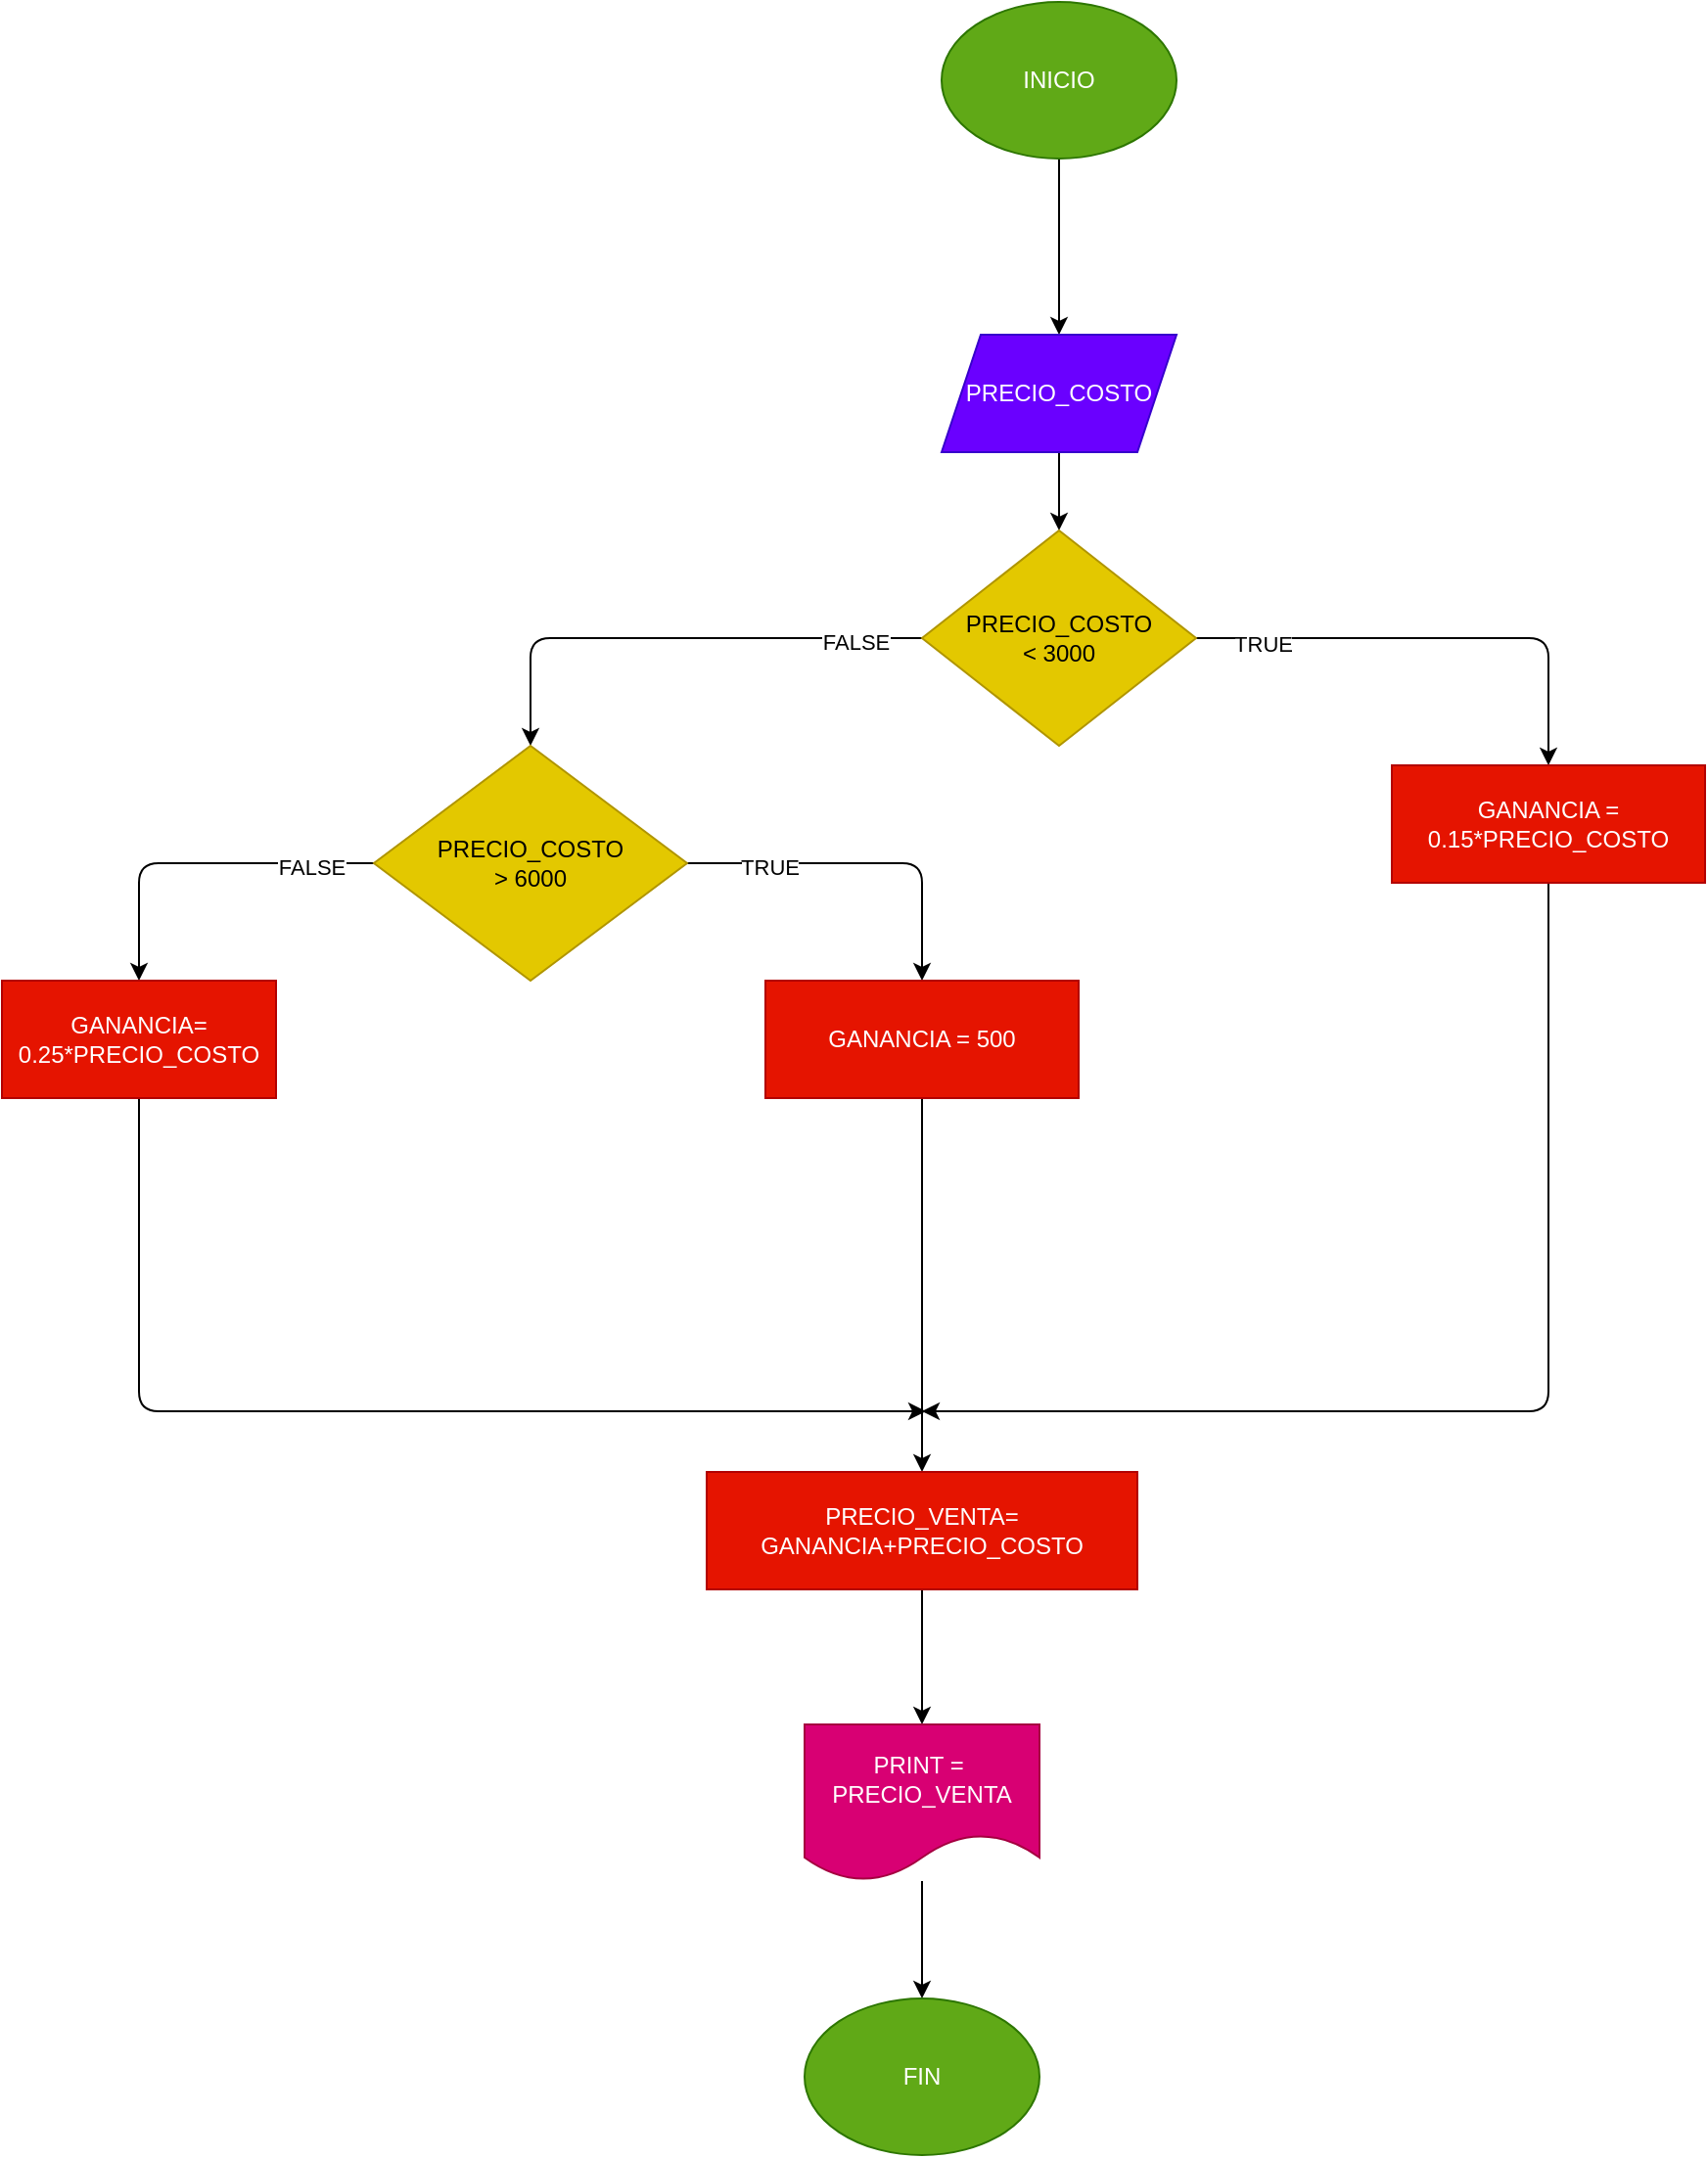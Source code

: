 <mxfile>
    <diagram id="dq58EItj5HPy2gVySd6s" name="Página-1">
        <mxGraphModel dx="1831" dy="409" grid="1" gridSize="10" guides="1" tooltips="1" connect="1" arrows="1" fold="1" page="1" pageScale="1" pageWidth="1169" pageHeight="827" math="0" shadow="0">
            <root>
                <mxCell id="0"/>
                <mxCell id="1" parent="0"/>
                <mxCell id="4" value="" style="edgeStyle=none;html=1;" edge="1" parent="1" source="2" target="3">
                    <mxGeometry relative="1" as="geometry"/>
                </mxCell>
                <mxCell id="2" value="INICIO" style="ellipse;whiteSpace=wrap;html=1;fillColor=#60a917;fontColor=#ffffff;strokeColor=#2D7600;" vertex="1" parent="1">
                    <mxGeometry x="290" width="120" height="80" as="geometry"/>
                </mxCell>
                <mxCell id="6" value="" style="edgeStyle=none;html=1;" edge="1" parent="1" source="3" target="5">
                    <mxGeometry relative="1" as="geometry"/>
                </mxCell>
                <mxCell id="3" value="PRECIO_COSTO" style="shape=parallelogram;perimeter=parallelogramPerimeter;whiteSpace=wrap;html=1;fixedSize=1;fillColor=#6a00ff;fontColor=#ffffff;strokeColor=#3700CC;" vertex="1" parent="1">
                    <mxGeometry x="290" y="170" width="120" height="60" as="geometry"/>
                </mxCell>
                <mxCell id="8" style="edgeStyle=none;html=1;" edge="1" parent="1" source="5" target="17">
                    <mxGeometry relative="1" as="geometry">
                        <mxPoint x="600" y="420" as="targetPoint"/>
                        <Array as="points">
                            <mxPoint x="600" y="325"/>
                        </Array>
                    </mxGeometry>
                </mxCell>
                <mxCell id="11" value="TRUE" style="edgeLabel;html=1;align=center;verticalAlign=middle;resizable=0;points=[];" vertex="1" connectable="0" parent="8">
                    <mxGeometry x="-0.724" y="-3" relative="1" as="geometry">
                        <mxPoint as="offset"/>
                    </mxGeometry>
                </mxCell>
                <mxCell id="9" style="edgeStyle=none;html=1;" edge="1" parent="1" source="5" target="12">
                    <mxGeometry relative="1" as="geometry">
                        <mxPoint x="80" y="420" as="targetPoint"/>
                        <Array as="points">
                            <mxPoint x="80" y="325"/>
                        </Array>
                    </mxGeometry>
                </mxCell>
                <mxCell id="10" value="FALSE" style="edgeLabel;html=1;align=center;verticalAlign=middle;resizable=0;points=[];" vertex="1" connectable="0" parent="9">
                    <mxGeometry x="-0.729" y="2" relative="1" as="geometry">
                        <mxPoint as="offset"/>
                    </mxGeometry>
                </mxCell>
                <mxCell id="5" value="PRECIO_COSTO&lt;br&gt;&amp;lt; 3000" style="rhombus;whiteSpace=wrap;html=1;fillColor=#e3c800;fontColor=#000000;strokeColor=#B09500;" vertex="1" parent="1">
                    <mxGeometry x="280" y="270" width="140" height="110" as="geometry"/>
                </mxCell>
                <mxCell id="13" style="edgeStyle=none;html=1;exitX=1;exitY=0.5;exitDx=0;exitDy=0;" edge="1" parent="1" source="12" target="16">
                    <mxGeometry relative="1" as="geometry">
                        <mxPoint x="280" y="530" as="targetPoint"/>
                        <Array as="points">
                            <mxPoint x="280" y="440"/>
                        </Array>
                    </mxGeometry>
                </mxCell>
                <mxCell id="29" value="TRUE" style="edgeLabel;html=1;align=center;verticalAlign=middle;resizable=0;points=[];" vertex="1" connectable="0" parent="13">
                    <mxGeometry x="-0.533" y="-2" relative="1" as="geometry">
                        <mxPoint as="offset"/>
                    </mxGeometry>
                </mxCell>
                <mxCell id="14" style="edgeStyle=none;html=1;exitX=0;exitY=0.5;exitDx=0;exitDy=0;" edge="1" parent="1" source="12" target="15">
                    <mxGeometry relative="1" as="geometry">
                        <mxPoint x="-120" y="530" as="targetPoint"/>
                        <Array as="points">
                            <mxPoint x="-120" y="440"/>
                        </Array>
                    </mxGeometry>
                </mxCell>
                <mxCell id="30" value="FALSE" style="edgeLabel;html=1;align=center;verticalAlign=middle;resizable=0;points=[];" vertex="1" connectable="0" parent="14">
                    <mxGeometry x="-0.644" y="2" relative="1" as="geometry">
                        <mxPoint as="offset"/>
                    </mxGeometry>
                </mxCell>
                <mxCell id="12" value="PRECIO_COSTO&lt;br&gt;&amp;gt; 6000" style="rhombus;whiteSpace=wrap;html=1;fillColor=#e3c800;fontColor=#000000;strokeColor=#B09500;" vertex="1" parent="1">
                    <mxGeometry y="380" width="160" height="120" as="geometry"/>
                </mxCell>
                <mxCell id="18" style="edgeStyle=none;html=1;exitX=0.5;exitY=1;exitDx=0;exitDy=0;" edge="1" parent="1" source="15">
                    <mxGeometry relative="1" as="geometry">
                        <mxPoint x="282" y="720" as="targetPoint"/>
                        <Array as="points">
                            <mxPoint x="-120" y="720"/>
                        </Array>
                    </mxGeometry>
                </mxCell>
                <mxCell id="15" value="GANANCIA=&lt;br&gt;0.25*PRECIO_COSTO" style="rounded=0;whiteSpace=wrap;html=1;fillColor=#e51400;fontColor=#ffffff;strokeColor=#B20000;" vertex="1" parent="1">
                    <mxGeometry x="-190" y="500" width="140" height="60" as="geometry"/>
                </mxCell>
                <mxCell id="19" style="edgeStyle=none;html=1;exitX=0.5;exitY=1;exitDx=0;exitDy=0;" edge="1" parent="1" source="16" target="24">
                    <mxGeometry relative="1" as="geometry">
                        <mxPoint x="280" y="781" as="targetPoint"/>
                    </mxGeometry>
                </mxCell>
                <mxCell id="16" value="GANANCIA = 500" style="rounded=0;whiteSpace=wrap;html=1;fillColor=#e51400;fontColor=#ffffff;strokeColor=#B20000;" vertex="1" parent="1">
                    <mxGeometry x="200" y="500" width="160" height="60" as="geometry"/>
                </mxCell>
                <mxCell id="20" style="edgeStyle=none;html=1;exitX=0.5;exitY=1;exitDx=0;exitDy=0;" edge="1" parent="1" source="17">
                    <mxGeometry relative="1" as="geometry">
                        <mxPoint x="280" y="720" as="targetPoint"/>
                        <Array as="points">
                            <mxPoint x="600" y="720"/>
                        </Array>
                    </mxGeometry>
                </mxCell>
                <mxCell id="17" value="GANANCIA =&lt;br&gt;0.15*PRECIO_COSTO" style="rounded=0;whiteSpace=wrap;html=1;fillColor=#e51400;fontColor=#ffffff;strokeColor=#B20000;" vertex="1" parent="1">
                    <mxGeometry x="520" y="390" width="160" height="60" as="geometry"/>
                </mxCell>
                <mxCell id="25" style="edgeStyle=none;html=1;exitX=0.5;exitY=1;exitDx=0;exitDy=0;" edge="1" parent="1" source="24" target="26">
                    <mxGeometry relative="1" as="geometry">
                        <mxPoint x="280" y="920" as="targetPoint"/>
                    </mxGeometry>
                </mxCell>
                <mxCell id="24" value="PRECIO_VENTA=&lt;br&gt;GANANCIA+PRECIO_COSTO" style="rounded=0;whiteSpace=wrap;html=1;fillColor=#e51400;fontColor=#ffffff;strokeColor=#B20000;" vertex="1" parent="1">
                    <mxGeometry x="170" y="751" width="220" height="60" as="geometry"/>
                </mxCell>
                <mxCell id="27" style="edgeStyle=none;html=1;" edge="1" parent="1" source="26" target="28">
                    <mxGeometry relative="1" as="geometry">
                        <mxPoint x="280" y="1060" as="targetPoint"/>
                    </mxGeometry>
                </mxCell>
                <mxCell id="26" value="PRINT =&amp;nbsp;&lt;br&gt;PRECIO_VENTA" style="shape=document;whiteSpace=wrap;html=1;boundedLbl=1;fillColor=#d80073;fontColor=#ffffff;strokeColor=#A50040;" vertex="1" parent="1">
                    <mxGeometry x="220" y="880" width="120" height="80" as="geometry"/>
                </mxCell>
                <mxCell id="28" value="FIN" style="ellipse;whiteSpace=wrap;html=1;fillColor=#60a917;fontColor=#ffffff;strokeColor=#2D7600;" vertex="1" parent="1">
                    <mxGeometry x="220" y="1020" width="120" height="80" as="geometry"/>
                </mxCell>
            </root>
        </mxGraphModel>
    </diagram>
</mxfile>